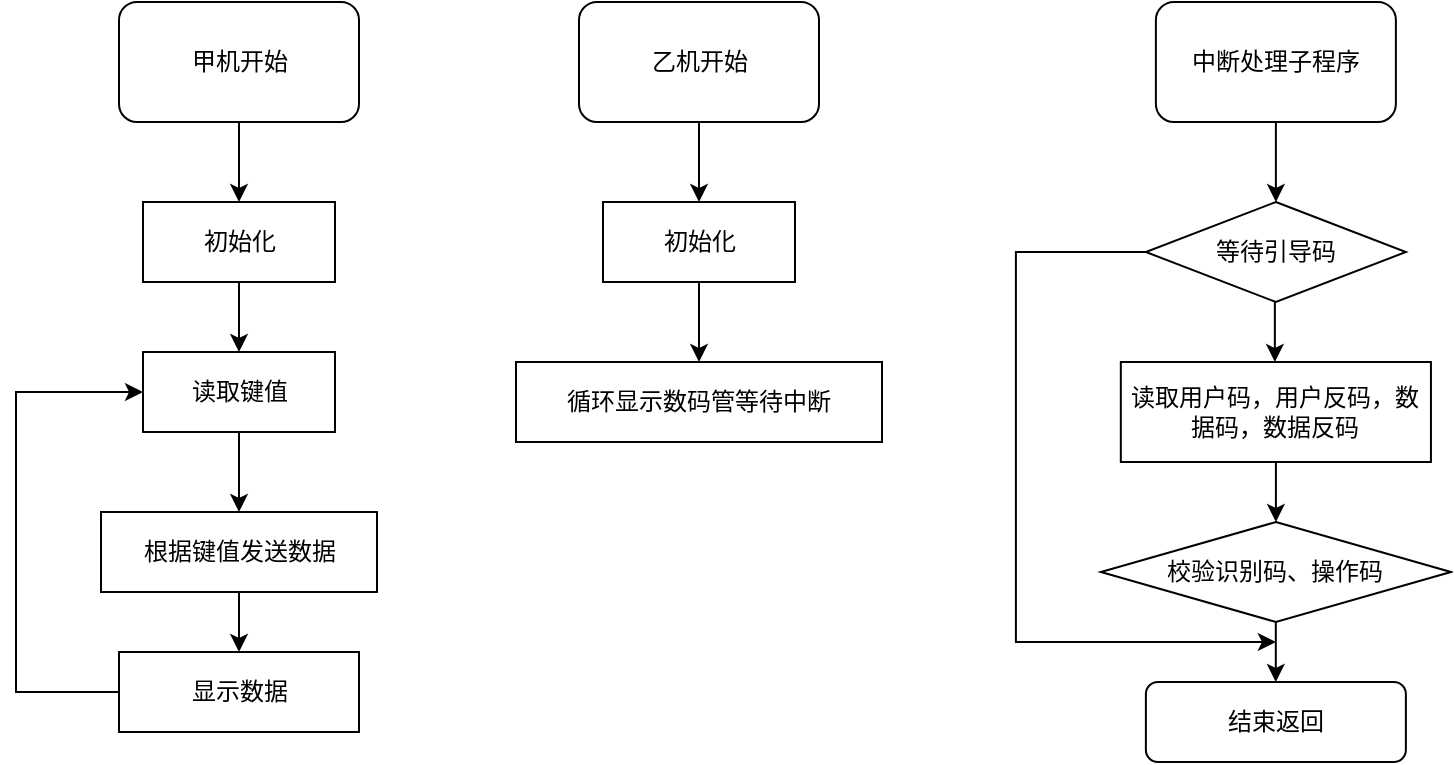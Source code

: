 <mxfile version="14.1.8" type="github">
  <diagram id="nGzYtU2YEDyPT4GWDPSB" name="Page-1">
    <mxGraphModel dx="1021" dy="574" grid="1" gridSize="10" guides="1" tooltips="1" connect="1" arrows="1" fold="1" page="1" pageScale="1" pageWidth="827" pageHeight="1169" math="0" shadow="0">
      <root>
        <mxCell id="0" />
        <mxCell id="1" parent="0" />
        <mxCell id="0gh823C0n64Mw0A1rbjR-7" value="" style="edgeStyle=orthogonalEdgeStyle;rounded=0;orthogonalLoop=1;jettySize=auto;html=1;" edge="1" parent="1" source="0gh823C0n64Mw0A1rbjR-3" target="0gh823C0n64Mw0A1rbjR-4">
          <mxGeometry relative="1" as="geometry" />
        </mxCell>
        <mxCell id="0gh823C0n64Mw0A1rbjR-3" value="乙机开始" style="rounded=1;whiteSpace=wrap;html=1;" vertex="1" parent="1">
          <mxGeometry x="481.5" y="25" width="120" height="60" as="geometry" />
        </mxCell>
        <mxCell id="0gh823C0n64Mw0A1rbjR-9" value="" style="edgeStyle=orthogonalEdgeStyle;rounded=0;orthogonalLoop=1;jettySize=auto;html=1;" edge="1" parent="1" source="0gh823C0n64Mw0A1rbjR-4" target="0gh823C0n64Mw0A1rbjR-8">
          <mxGeometry relative="1" as="geometry" />
        </mxCell>
        <mxCell id="0gh823C0n64Mw0A1rbjR-4" value="初始化" style="rounded=0;whiteSpace=wrap;html=1;" vertex="1" parent="1">
          <mxGeometry x="493.5" y="125" width="96" height="40" as="geometry" />
        </mxCell>
        <mxCell id="0gh823C0n64Mw0A1rbjR-8" value="循环显示数码管等待中断" style="rounded=0;whiteSpace=wrap;html=1;" vertex="1" parent="1">
          <mxGeometry x="450" y="205" width="183" height="40" as="geometry" />
        </mxCell>
        <mxCell id="0gh823C0n64Mw0A1rbjR-23" value="" style="edgeStyle=orthogonalEdgeStyle;rounded=0;orthogonalLoop=1;jettySize=auto;html=1;entryX=0.5;entryY=0;entryDx=0;entryDy=0;" edge="1" parent="1" source="0gh823C0n64Mw0A1rbjR-17" target="0gh823C0n64Mw0A1rbjR-29">
          <mxGeometry relative="1" as="geometry">
            <mxPoint x="829.94" y="125" as="targetPoint" />
            <Array as="points" />
          </mxGeometry>
        </mxCell>
        <mxCell id="0gh823C0n64Mw0A1rbjR-17" value="中断处理子程序" style="rounded=1;whiteSpace=wrap;html=1;" vertex="1" parent="1">
          <mxGeometry x="769.94" y="25" width="120" height="60" as="geometry" />
        </mxCell>
        <mxCell id="0gh823C0n64Mw0A1rbjR-36" value="" style="edgeStyle=orthogonalEdgeStyle;rounded=0;orthogonalLoop=1;jettySize=auto;html=1;" edge="1" parent="1" source="0gh823C0n64Mw0A1rbjR-28">
          <mxGeometry relative="1" as="geometry">
            <mxPoint x="829.94" y="285" as="targetPoint" />
          </mxGeometry>
        </mxCell>
        <mxCell id="0gh823C0n64Mw0A1rbjR-28" value="读取用户码，用户反码，数据码，数据反码" style="rounded=0;whiteSpace=wrap;html=1;" vertex="1" parent="1">
          <mxGeometry x="752.41" y="205" width="155.06" height="50" as="geometry" />
        </mxCell>
        <mxCell id="0gh823C0n64Mw0A1rbjR-50" style="edgeStyle=orthogonalEdgeStyle;rounded=0;orthogonalLoop=1;jettySize=auto;html=1;exitX=0;exitY=0.5;exitDx=0;exitDy=0;" edge="1" parent="1" source="0gh823C0n64Mw0A1rbjR-29">
          <mxGeometry relative="1" as="geometry">
            <mxPoint x="829.94" y="345" as="targetPoint" />
            <Array as="points">
              <mxPoint x="699.94" y="150" />
              <mxPoint x="699.94" y="345" />
            </Array>
          </mxGeometry>
        </mxCell>
        <mxCell id="0gh823C0n64Mw0A1rbjR-29" value="等待引导码" style="rhombus;whiteSpace=wrap;html=1;" vertex="1" parent="1">
          <mxGeometry x="764.94" y="125" width="130" height="50" as="geometry" />
        </mxCell>
        <mxCell id="0gh823C0n64Mw0A1rbjR-31" value="" style="endArrow=classic;html=1;" edge="1" parent="1">
          <mxGeometry width="50" height="50" relative="1" as="geometry">
            <mxPoint x="829.44" y="175" as="sourcePoint" />
            <mxPoint x="829.94" y="205" as="targetPoint" />
            <Array as="points">
              <mxPoint x="829.44" y="205" />
            </Array>
          </mxGeometry>
        </mxCell>
        <mxCell id="0gh823C0n64Mw0A1rbjR-40" value="" style="edgeStyle=orthogonalEdgeStyle;rounded=0;orthogonalLoop=1;jettySize=auto;html=1;" edge="1" parent="1" source="0gh823C0n64Mw0A1rbjR-37" target="0gh823C0n64Mw0A1rbjR-39">
          <mxGeometry relative="1" as="geometry" />
        </mxCell>
        <mxCell id="0gh823C0n64Mw0A1rbjR-37" value="校验识别码、操作码" style="rhombus;whiteSpace=wrap;html=1;rounded=0;" vertex="1" parent="1">
          <mxGeometry x="742.44" y="285" width="175" height="50" as="geometry" />
        </mxCell>
        <mxCell id="0gh823C0n64Mw0A1rbjR-39" value="结束返回" style="rounded=1;whiteSpace=wrap;html=1;" vertex="1" parent="1">
          <mxGeometry x="764.94" y="365" width="130" height="40" as="geometry" />
        </mxCell>
        <mxCell id="0gh823C0n64Mw0A1rbjR-46" style="edgeStyle=orthogonalEdgeStyle;rounded=0;orthogonalLoop=1;jettySize=auto;html=1;entryX=0.5;entryY=0;entryDx=0;entryDy=0;" edge="1" parent="1">
          <mxGeometry relative="1" as="geometry">
            <mxPoint x="311.5" y="85" as="sourcePoint" />
            <mxPoint x="311.5" y="125" as="targetPoint" />
            <Array as="points">
              <mxPoint x="311.5" y="105" />
              <mxPoint x="311.5" y="105" />
            </Array>
          </mxGeometry>
        </mxCell>
        <mxCell id="0gh823C0n64Mw0A1rbjR-51" value="甲机开始" style="rounded=1;whiteSpace=wrap;html=1;" vertex="1" parent="1">
          <mxGeometry x="251.5" y="25" width="120" height="60" as="geometry" />
        </mxCell>
        <mxCell id="0gh823C0n64Mw0A1rbjR-79" value="" style="edgeStyle=orthogonalEdgeStyle;rounded=0;orthogonalLoop=1;jettySize=auto;html=1;" edge="1" parent="1" source="0gh823C0n64Mw0A1rbjR-52" target="0gh823C0n64Mw0A1rbjR-73">
          <mxGeometry relative="1" as="geometry" />
        </mxCell>
        <mxCell id="0gh823C0n64Mw0A1rbjR-52" value="初始化" style="rounded=0;whiteSpace=wrap;html=1;" vertex="1" parent="1">
          <mxGeometry x="263.5" y="125" width="96" height="40" as="geometry" />
        </mxCell>
        <mxCell id="0gh823C0n64Mw0A1rbjR-83" style="edgeStyle=orthogonalEdgeStyle;rounded=0;orthogonalLoop=1;jettySize=auto;html=1;entryX=0;entryY=0.5;entryDx=0;entryDy=0;" edge="1" parent="1" source="0gh823C0n64Mw0A1rbjR-55" target="0gh823C0n64Mw0A1rbjR-73">
          <mxGeometry relative="1" as="geometry">
            <mxPoint x="190" y="220" as="targetPoint" />
            <Array as="points">
              <mxPoint x="200" y="370" />
              <mxPoint x="200" y="220" />
            </Array>
          </mxGeometry>
        </mxCell>
        <mxCell id="0gh823C0n64Mw0A1rbjR-55" value="显示数据" style="rounded=0;whiteSpace=wrap;html=1;" vertex="1" parent="1">
          <mxGeometry x="251.5" y="350" width="120" height="40" as="geometry" />
        </mxCell>
        <mxCell id="0gh823C0n64Mw0A1rbjR-77" value="" style="edgeStyle=orthogonalEdgeStyle;rounded=0;orthogonalLoop=1;jettySize=auto;html=1;" edge="1" parent="1" source="0gh823C0n64Mw0A1rbjR-73" target="0gh823C0n64Mw0A1rbjR-76">
          <mxGeometry relative="1" as="geometry" />
        </mxCell>
        <mxCell id="0gh823C0n64Mw0A1rbjR-73" value="读取键值" style="rounded=0;whiteSpace=wrap;html=1;" vertex="1" parent="1">
          <mxGeometry x="263.5" y="200" width="96" height="40" as="geometry" />
        </mxCell>
        <mxCell id="0gh823C0n64Mw0A1rbjR-80" value="" style="edgeStyle=orthogonalEdgeStyle;rounded=0;orthogonalLoop=1;jettySize=auto;html=1;" edge="1" parent="1" source="0gh823C0n64Mw0A1rbjR-76" target="0gh823C0n64Mw0A1rbjR-55">
          <mxGeometry relative="1" as="geometry" />
        </mxCell>
        <mxCell id="0gh823C0n64Mw0A1rbjR-76" value="根据键值发送数据" style="rounded=0;whiteSpace=wrap;html=1;" vertex="1" parent="1">
          <mxGeometry x="242.5" y="280" width="138" height="40" as="geometry" />
        </mxCell>
      </root>
    </mxGraphModel>
  </diagram>
</mxfile>
